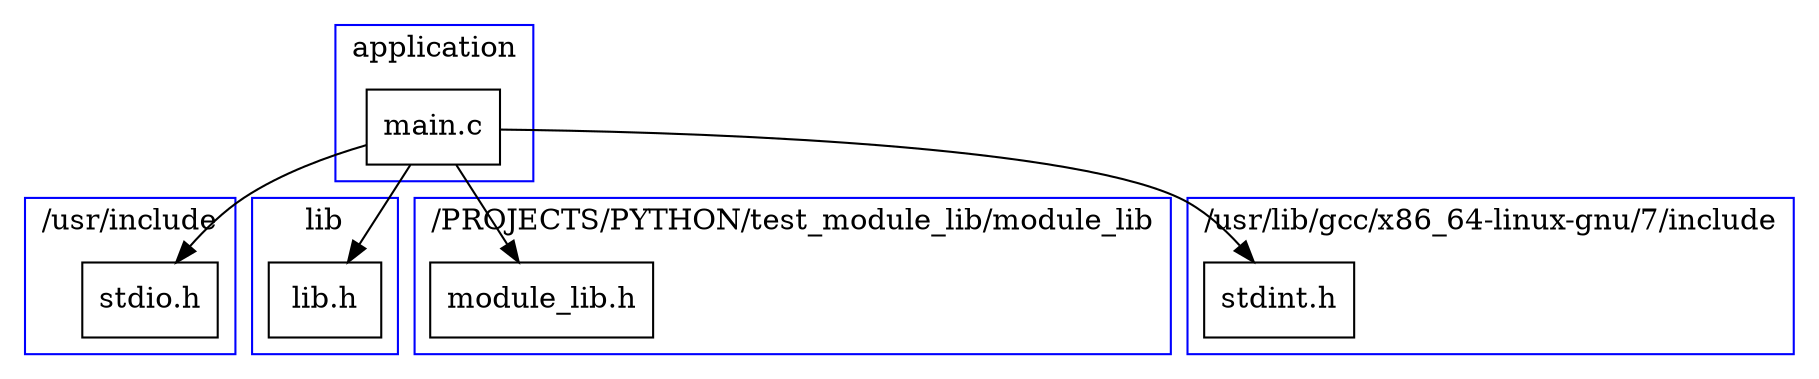 digraph module {
    main_c -> stdio_h;
    main_c -> lib_h;
    main_c -> module_lib_h;
    main_c -> stdint_h;


    subgraph cluster_0 {
        main_c;
        label = "application";
        color = blue;
    }
    subgraph cluster_1 {
        stdio_h;
        label = "/usr/include";
        color = blue;
    }
    subgraph cluster_2 {
        lib_h;
        label = "lib";
        color = blue;
    }
    subgraph cluster_3 {
        module_lib_h;
        label = "/PROJECTS/PYTHON/test_module_lib/module_lib";
        color = blue;
    }
    subgraph cluster_4 {
        stdint_h;
        label = "/usr/lib/gcc/x86_64-linux-gnu/7/include";
        color = blue;
    }


    main_c [shape=box label="main.c"];
    stdio_h [shape=box label="stdio.h"];
    lib_h [shape=box label="lib.h"];
    module_lib_h [shape=box label="module_lib.h"];
    stdint_h [shape=box label="stdint.h"];
}